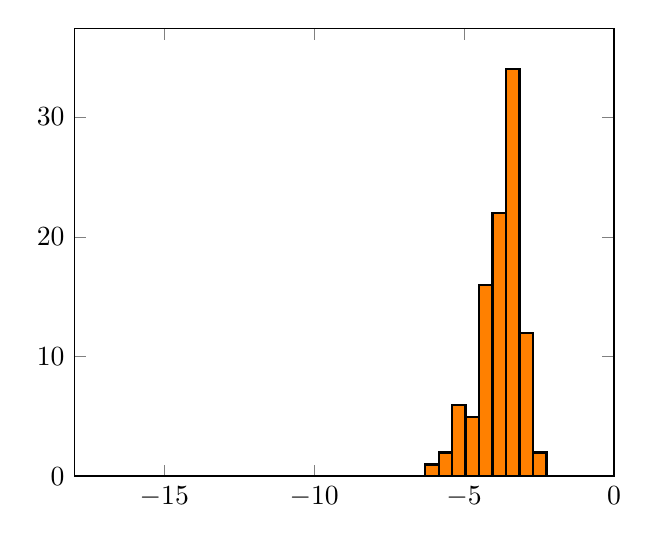 \begin{tikzpicture}[]
\begin{axis}[xmin = {-18.0}, xmax = {0.0}, ymin = {0.0}]\addplot+ [mark=none, no marks, black, thick, fill = orange, hist={density = {false}, cumulative = {false}, bins = {40}}] table [row sep=\\, y index = 0] {data\\
-3.849 \\ 
-3.322 \\ 
-3.95 \\ 
-4.674 \\ 
-2.98 \\ 
-5.496 \\ 
-3.103 \\ 
-4.158 \\ 
-3.652 \\ 
-4.533 \\ 
-2.42 \\ 
-3.574 \\ 
-3.431 \\ 
-5.003 \\ 
-4.35 \\ 
-3.261 \\ 
-3.573 \\ 
-3.554 \\ 
-3.453 \\ 
-4.086 \\ 
-3.911 \\ 
-3.588 \\ 
-3.499 \\ 
-3.09 \\ 
-3.064 \\ 
-4.381 \\ 
-4.518 \\ 
-3.518 \\ 
-3.666 \\ 
-4.649 \\ 
-4.025 \\ 
-4.244 \\ 
-3.561 \\ 
-3.251 \\ 
-4.351 \\ 
-4.209 \\ 
-3.649 \\ 
-3.45 \\ 
-3.445 \\ 
-3.284 \\ 
-5.099 \\ 
-3.61 \\ 
-3.012 \\ 
-5.717 \\ 
-2.967 \\ 
-3.909 \\ 
-3.695 \\ 
-3.574 \\ 
-4.437 \\ 
-4.051 \\ 
-3.72 \\ 
-3.24 \\ 
-3.502 \\ 
-4.04 \\ 
-3.371 \\ 
-5.391 \\ 
-3.578 \\ 
-4.35 \\ 
-3.616 \\ 
-4.12 \\ 
-3.618 \\ 
-3.324 \\ 
-3.524 \\ 
-3.706 \\ 
-3.617 \\ 
-3.655 \\ 
-3.103 \\ 
-4.218 \\ 
-3.888 \\ 
-3.541 \\ 
-3.537 \\ 
-4.15 \\ 
-5.343 \\ 
-3.821 \\ 
-3.445 \\ 
-3.533 \\ 
-3.872 \\ 
-2.703 \\ 
-5.039 \\ 
-3.384 \\ 
-3.535 \\ 
-3.101 \\ 
-3.37 \\ 
-3.489 \\ 
-4.434 \\ 
-3.033 \\ 
-4.518 \\ 
-2.448 \\ 
-2.758 \\ 
-4.085 \\ 
-3.689 \\ 
-3.395 \\ 
-3.554 \\ 
-3.013 \\ 
-6.044 \\ 
-4.194 \\ 
-3.535 \\ 
-3.249 \\ 
-3.688 \\ 
-4.997 \\ 
};
\end{axis}

\end{tikzpicture}
